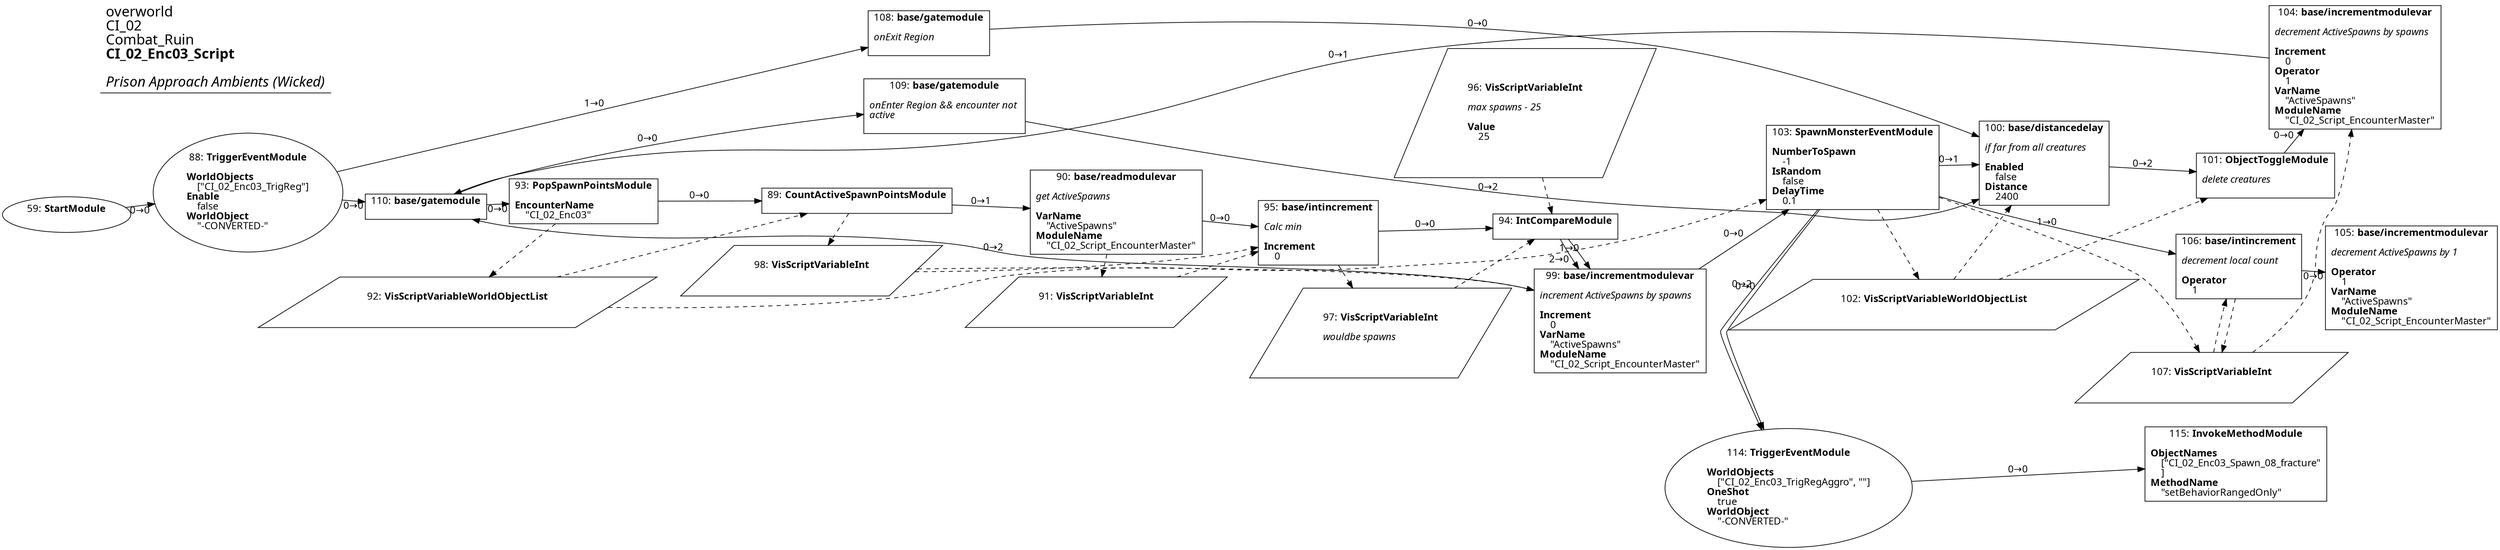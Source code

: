 digraph {
    layout = fdp;
    overlap = prism;
    sep = "+16";
    splines = spline;

    node [ shape = box ];

    graph [ fontname = "Segoe UI" ];
    node [ fontname = "Segoe UI" ];
    edge [ fontname = "Segoe UI" ];

    59 [ label = <59: <b>StartModule</b><br/><br/>> ];
    59 [ shape = oval ]
    59 [ pos = "-1.238,1.9430001!" ];
    59 -> 88 [ label = "0→0" ];

    88 [ label = <88: <b>TriggerEventModule</b><br/><br/><b>WorldObjects</b><br align="left"/>    [&quot;CI_02_Enc03_TrigReg&quot;]<br align="left"/><b>Enable</b><br align="left"/>    false<br align="left"/><b>WorldObject</b><br align="left"/>    &quot;-CONVERTED-&quot;<br align="left"/>> ];
    88 [ shape = oval ]
    88 [ pos = "-1.0370001,1.9580001!" ];
    88 -> 108 [ label = "1→0" ];
    88 -> 110 [ label = "0→0" ];

    89 [ label = <89: <b>CountActiveSpawnPointsModule</b><br/><br/>> ];
    89 [ pos = "-0.356,1.9590001!" ];
    89 -> 90 [ label = "0→1" ];
    92 -> 89 [ style = dashed ];
    89 -> 98 [ style = dashed ];

    90 [ label = <90: <b>base/readmodulevar</b><br/><br/><i>get ActiveSpawns<br align="left"/></i><br align="left"/><b>VarName</b><br align="left"/>    &quot;ActiveSpawns&quot;<br align="left"/><b>ModuleName</b><br align="left"/>    &quot;CI_02_Script_EncounterMaster&quot;<br align="left"/>> ];
    90 [ pos = "-0.08400001,1.96!" ];
    90 -> 95 [ label = "0→0" ];
    90 -> 91 [ style = dashed ];

    91 [ label = <91: <b>VisScriptVariableInt</b><br/><br/>> ];
    91 [ shape = parallelogram ]
    91 [ pos = "-0.083000004,1.8280001!" ];

    92 [ label = <92: <b>VisScriptVariableWorldObjectList</b><br/><br/>> ];
    92 [ shape = parallelogram ]
    92 [ pos = "-0.586,1.8290001!" ];

    93 [ label = <93: <b>PopSpawnPointsModule</b><br/><br/><b>EncounterName</b><br align="left"/>    &quot;CI_02_Enc03&quot;<br align="left"/>> ];
    93 [ pos = "-0.587,1.9580001!" ];
    93 -> 89 [ label = "0→0" ];
    93 -> 92 [ style = dashed ];

    94 [ label = <94: <b>IntCompareModule</b><br/><br/>> ];
    94 [ pos = "0.36800003,1.96!" ];
    94 -> 99 [ label = "1→0" ];
    94 -> 99 [ label = "2→0" ];
    96 -> 94 [ style = dashed ];
    97 -> 94 [ style = dashed ];

    95 [ label = <95: <b>base/intincrement</b><br/><br/><i>Calc min<br align="left"/></i><br align="left"/><b>Increment</b><br align="left"/>    0<br align="left"/>> ];
    95 [ pos = "0.16000001,1.96!" ];
    95 -> 94 [ label = "0→0" ];
    95 -> 97 [ style = dashed ];
    98 -> 95 [ style = dashed ];
    91 -> 95 [ style = dashed ];

    96 [ label = <96: <b>VisScriptVariableInt</b><br/><br/><i>max spawns - 25<br align="left"/></i><br align="left"/><b>Value</b><br align="left"/>    25<br align="left"/>> ];
    96 [ shape = parallelogram ]
    96 [ pos = "0.36400002,2.0170002!" ];

    97 [ label = <97: <b>VisScriptVariableInt</b><br/><br/><i>wouldbe spawns<br align="left"/></i><br align="left"/>> ];
    97 [ shape = parallelogram ]
    97 [ pos = "0.164,1.8140001!" ];

    98 [ label = <98: <b>VisScriptVariableInt</b><br/><br/>> ];
    98 [ shape = parallelogram ]
    98 [ pos = "-0.34600002,1.8550001!" ];

    99 [ label = <99: <b>base/incrementmodulevar</b><br/><br/><i>increment ActiveSpawns by spawns<br align="left"/></i><br align="left"/><b>Increment</b><br align="left"/>    0<br align="left"/><b>VarName</b><br align="left"/>    &quot;ActiveSpawns&quot;<br align="left"/><b>ModuleName</b><br align="left"/>    &quot;CI_02_Script_EncounterMaster&quot;<br align="left"/>> ];
    99 [ pos = "0.55,1.7700001!" ];
    99 -> 103 [ label = "0→0" ];
    99 -> 110 [ label = "0→2" ];
    98 -> 99 [ style = dashed ];

    100 [ label = <100: <b>base/distancedelay</b><br/><br/><i>if far from all creatures<br align="left"/></i><br align="left"/><b>Enabled</b><br align="left"/>    false<br align="left"/><b>Distance</b><br align="left"/>    2400<br align="left"/>> ];
    100 [ pos = "1.088,1.9660001!" ];
    100 -> 101 [ label = "0→2" ];
    102 -> 100 [ style = dashed ];

    101 [ label = <101: <b>ObjectToggleModule</b><br/><br/><i>delete creatures<br align="left"/></i><br align="left"/>> ];
    101 [ pos = "1.286,1.9570001!" ];
    101 -> 104 [ label = "0→0" ];
    102 -> 101 [ style = dashed ];

    102 [ label = <102: <b>VisScriptVariableWorldObjectList</b><br/><br/>> ];
    102 [ shape = parallelogram ]
    102 [ pos = "0.813,1.7310001!" ];

    103 [ label = <103: <b>SpawnMonsterEventModule</b><br/><br/><b>NumberToSpawn</b><br align="left"/>    -1<br align="left"/><b>IsRandom</b><br align="left"/>    false<br align="left"/><b>DelayTime</b><br align="left"/>    0.1<br align="left"/>> ];
    103 [ pos = "0.81100005,1.9610001!" ];
    103 -> 100 [ label = "0→1" ];
    103 -> 106 [ label = "1→0" ];
    103 -> 114 [ label = "0→0" ];
    103 -> 114 [ label = "0→2" ];
    103 -> 102 [ style = dashed ];
    103 -> 107 [ style = dashed ];
    92 -> 103 [ style = dashed ];

    104 [ label = <104: <b>base/incrementmodulevar</b><br/><br/><i>decrement ActiveSpawns by spawns<br align="left"/></i><br align="left"/><b>Increment</b><br align="left"/>    0<br align="left"/><b>Operator</b><br align="left"/>    1<br align="left"/><b>VarName</b><br align="left"/>    &quot;ActiveSpawns&quot;<br align="left"/><b>ModuleName</b><br align="left"/>    &quot;CI_02_Script_EncounterMaster&quot;<br align="left"/>> ];
    104 [ pos = "1.508,2.1420002!" ];
    104 -> 110 [ label = "0→1" ];
    107 -> 104 [ style = dashed ];

    105 [ label = <105: <b>base/incrementmodulevar</b><br/><br/><i>decrement ActiveSpawns by 1<br align="left"/></i><br align="left"/><b>Operator</b><br align="left"/>    1<br align="left"/><b>VarName</b><br align="left"/>    &quot;ActiveSpawns&quot;<br align="left"/><b>ModuleName</b><br align="left"/>    &quot;CI_02_Script_EncounterMaster&quot;<br align="left"/>> ];
    105 [ pos = "1.3180001,1.7350001!" ];

    106 [ label = <106: <b>base/intincrement</b><br/><br/><i>decrement local count<br align="left"/></i><br align="left"/><b>Operator</b><br align="left"/>    1<br align="left"/>> ];
    106 [ pos = "1.1,1.7340001!" ];
    106 -> 105 [ label = "0→0" ];
    107 -> 106 [ style = dashed ];
    106 -> 107 [ style = dashed ];

    107 [ label = <107: <b>VisScriptVariableInt</b><br/><br/>> ];
    107 [ shape = parallelogram ]
    107 [ pos = "1.023,1.5860001!" ];

    108 [ label = <108: <b>base/gatemodule</b><br/><br/><i>onExit Region<br align="left"/></i><br align="left"/>> ];
    108 [ pos = "-0.56600004,2.39!" ];
    108 -> 100 [ label = "0→0" ];

    109 [ label = <109: <b>base/gatemodule</b><br/><br/><i>onEnter Region &amp;&amp; encounter not <br align="left"/>active<br align="left"/></i><br align="left"/>> ];
    109 [ pos = "-0.565,2.229!" ];
    109 -> 100 [ label = "0→2" ];

    110 [ label = <110: <b>base/gatemodule</b><br/><br/>> ];
    110 [ pos = "-0.78900003,1.9570001!" ];
    110 -> 109 [ label = "0→0" ];
    110 -> 93 [ label = "0→0" ];

    114 [ label = <114: <b>TriggerEventModule</b><br/><br/><b>WorldObjects</b><br align="left"/>    [&quot;CI_02_Enc03_TrigRegAggro&quot;, &quot;&quot;]<br align="left"/><b>OneShot</b><br align="left"/>    true<br align="left"/><b>WorldObject</b><br align="left"/>    &quot;-CONVERTED-&quot;<br align="left"/>> ];
    114 [ shape = oval ]
    114 [ pos = "0.841,1.468!" ];
    114 -> 115 [ label = "0→0" ];

    115 [ label = <115: <b>InvokeMethodModule</b><br/><br/><b>ObjectNames</b><br align="left"/>    [&quot;CI_02_Enc03_Spawn_08_fracture&quot;<br align="left"/>    ]<br align="left"/><b>MethodName</b><br align="left"/>    &quot;setBehaviorRangedOnly&quot;<br align="left"/>> ];
    115 [ pos = "1.092,1.468!" ];

    title [ pos = "-1.2390001,2.391!" ];
    title [ shape = underline ];
    title [ label = <<font point-size="20">overworld<br align="left"/>CI_02<br align="left"/>Combat_Ruin<br align="left"/><b>CI_02_Enc03_Script</b><br align="left"/><br/><i>Prison Approach Ambients (Wicked)</i><br align="left"/></font>> ];
}
